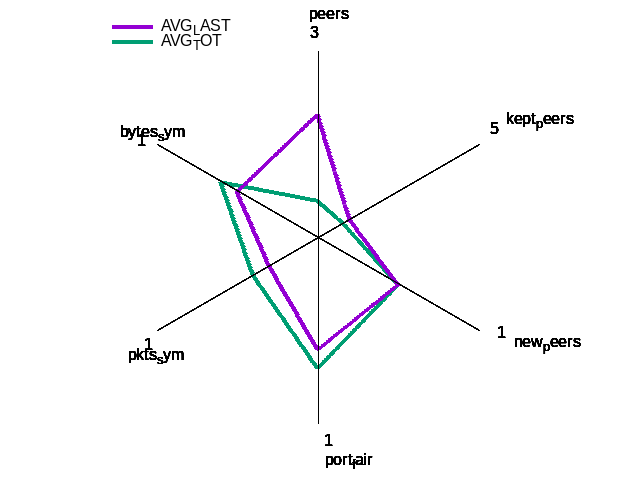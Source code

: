 #! xgp -wp

set terminal png
set output 'kiviat.3.png'
set parametric
set xran [-12:12]
set yran [-12:12]
set border 0
set size square
unset xtics
unset ytics

#set cbrange [0:10]
#set cbtics(0,1,2,3,4,5,6,7,8,9,10)

a(x1,y1,x2,y2) = ((y2-y1)/(x2-x1))
b(x1,y1,x2,y2) = (y1-(((y2-y1)/(x2-x1))*x1))

step=2*pi/6
delta=pi/90
unset arrow

N=0
 theta=0*step + pi/6
 x=10*cos(theta)
 y=10*sin(theta)
 set arrow from 0,0 to x,y lw 1 nohead front
 set label 'kept_peers' at 12*cos(theta+delta),12*sin(theta+delta)
 set label '5' at 11*cos(theta+delta), 11*sin(theta+delta)
 rho0=(1 + 0.0)/(5 + 0.0)*10.0; # rho=val/max*10
 x0_0=rho0*cos(theta)
 y0_0=rho0*sin(theta)

 rho1=(0.8 + 0.0)/(5 + 0.0)*10.0; # rho=val/max*10
 x0_1=rho1*cos(theta)
 y0_1=rho1*sin(theta)

N=1
 theta=1*step + pi/6
 x=10*cos(theta)
 y=10*sin(theta)
 set arrow from 0,0 to x,y lw 1 nohead front
 set label 'peers' at 12*cos(theta+delta),12*sin(theta+delta)
 set label '3' at 11*cos(theta+delta), 11*sin(theta+delta)
 rho0=(2 + 0.0)/(3 + 0.0)*10.0; # rho=val/max*10
 x1_0=rho0*cos(theta)
 y1_0=rho0*sin(theta)

 rho1=(0.6 + 0.0)/(3 + 0.0)*10.0; # rho=val/max*10
 x1_1=rho1*cos(theta)
 y1_1=rho1*sin(theta)

N=2
 theta=2*step + pi/6
 x=10*cos(theta)
 y=10*sin(theta)
 set arrow from 0,0 to x,y lw 1 nohead front
 set label 'bytes_sym' at 12*cos(theta+delta),12*sin(theta+delta)
 set label '1' at 11*cos(theta+delta), 11*sin(theta+delta)
 rho0=(0.5 + 0.0)/(1 + 0.0)*10.0; # rho=val/max*10
 x2_0=rho0*cos(theta)
 y2_0=rho0*sin(theta)

 rho1=(0.6 + 0.0)/(1 + 0.0)*10.0; # rho=val/max*10
 x2_1=rho1*cos(theta)
 y2_1=rho1*sin(theta)

N=3
 theta=3*step + pi/6
 x=10*cos(theta)
 y=10*sin(theta)
 set arrow from 0,0 to x,y lw 1 nohead front
 set label 'pkts_sym' at 12*cos(theta+delta),12*sin(theta+delta)
 set label '1' at 11*cos(theta+delta), 11*sin(theta+delta)
 rho0=(0.3 + 0.0)/(1 + 0.0)*10.0; # rho=val/max*10
 x3_0=rho0*cos(theta)
 y3_0=rho0*sin(theta)

 rho1=(0.4 + 0.0)/(1 + 0.0)*10.0; # rho=val/max*10
 x3_1=rho1*cos(theta)
 y3_1=rho1*sin(theta)

N=4
 theta=4*step + pi/6
 x=10*cos(theta)
 y=10*sin(theta)
 set arrow from 0,0 to x,y lw 1 nohead front
 set label 'port_fair' at 12*cos(theta+delta),12*sin(theta+delta)
 set label '1' at 11*cos(theta+delta), 11*sin(theta+delta)
 rho0=(0.6 + 0.0)/(1 + 0.0)*10.0; # rho=val/max*10
 x4_0=rho0*cos(theta)
 y4_0=rho0*sin(theta)

 rho1=(0.7 + 0.0)/(1 + 0.0)*10.0; # rho=val/max*10
 x4_1=rho1*cos(theta)
 y4_1=rho1*sin(theta)

N=5
 theta=5*step + pi/6
 x=10*cos(theta)
 y=10*sin(theta)
 set arrow from 0,0 to x,y lw 1 nohead front
 set label 'new_peers' at 12*cos(theta+delta),12*sin(theta+delta)
 set label '1' at 11*cos(theta+delta), 11*sin(theta+delta)
 rho0=(0.5 + 0.0)/(1 + 0.0)*10.0; # rho=val/max*10
 x5_0=rho0*cos(theta)
 y5_0=rho0*sin(theta)

 rho1=(0.5 + 0.0)/(1 + 0.0)*10.0; # rho=val/max*10
 x5_1=rho1*cos(theta)
 y5_1=rho1*sin(theta)

set multiplot

plot [t=x0_1:x1_1]t,a(x0_1,y0_1,x1_1,y1_1)*t + b(x0_1,y0_1,x1_1,y1_1) t '' w l lt 1 lc 2 lw 4 

plot [t=x0_0:x1_0]t,a(x0_0,y0_0,x1_0,y1_0)*t + b(x0_0,y0_0,x1_0,y1_0) t '' w l lt 1 lc 1 lw 4 

plot [t=x1_1:x2_1]t,a(x1_1,y1_1,x2_1,y2_1)*t + b(x1_1,y1_1,x2_1,y2_1) t '' w l lt 1 lc 2 lw 4 

plot [t=x1_0:x2_0]t,a(x1_0,y1_0,x2_0,y2_0)*t + b(x1_0,y1_0,x2_0,y2_0) t '' w l lt 1 lc 1 lw 4 

plot [t=x2_1:x3_1]t,a(x2_1,y2_1,x3_1,y3_1)*t + b(x2_1,y2_1,x3_1,y3_1) t '' w l lt 1 lc 2 lw 4 

plot [t=x2_0:x3_0]t,a(x2_0,y2_0,x3_0,y3_0)*t + b(x2_0,y2_0,x3_0,y3_0) t '' w l lt 1 lc 1 lw 4 

plot [t=x3_1:x4_1]t,a(x3_1,y3_1,x4_1,y4_1)*t + b(x3_1,y3_1,x4_1,y4_1) t '' w l lt 1 lc 2 lw 4 

plot [t=x3_0:x4_0]t,a(x3_0,y3_0,x4_0,y4_0)*t + b(x3_0,y3_0,x4_0,y4_0) t '' w l lt 1 lc 1 lw 4 

plot [t=x4_1:x5_1]t,a(x4_1,y4_1,x5_1,y5_1)*t + b(x4_1,y4_1,x5_1,y5_1) t '' w l lt 1 lc 2 lw 4 

plot [t=x4_0:x5_0]t,a(x4_0,y4_0,x5_0,y5_0)*t + b(x4_0,y4_0,x5_0,y5_0) t '' w l lt 1 lc 1 lw 4 

plot [t=x5_1:x0_1]t,a(x5_1,y5_1,x0_1,y0_1)*t + b(x5_1,y5_1,x0_1,y0_1) t '' w l lt 1 lc 2 lw 4 

plot [t=x5_0:x0_0]t,a(x5_0,y5_0,x0_0,y0_0)*t + b(x5_0,y5_0,x0_0,y0_0) t '' w l lt 1 lc 1 lw 4 

set key left top Lef rev; plot [t=0:0] (1/0),(1/0) t 'AVG_LAST' w l lt 1 lc 1 lw 4 ,(1/0),(1/0) t  'AVG_TOT' w l lt 1 lc 2 lw 4
unset multiplot
